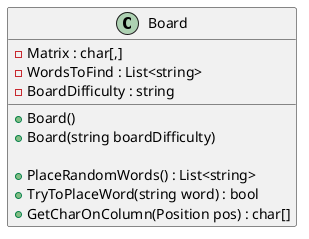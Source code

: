 @startuml ClassDiagram

class Board 
{
    - Matrix : char[,]
    - WordsToFind : List<string>
    - BoardDifficulty : string

    + Board()
    + Board(string boardDifficulty)

    +PlaceRandomWords() : List<string>
    +TryToPlaceWord(string word) : bool
    +GetCharOnColumn(Position pos) : char[]


}

@enduml